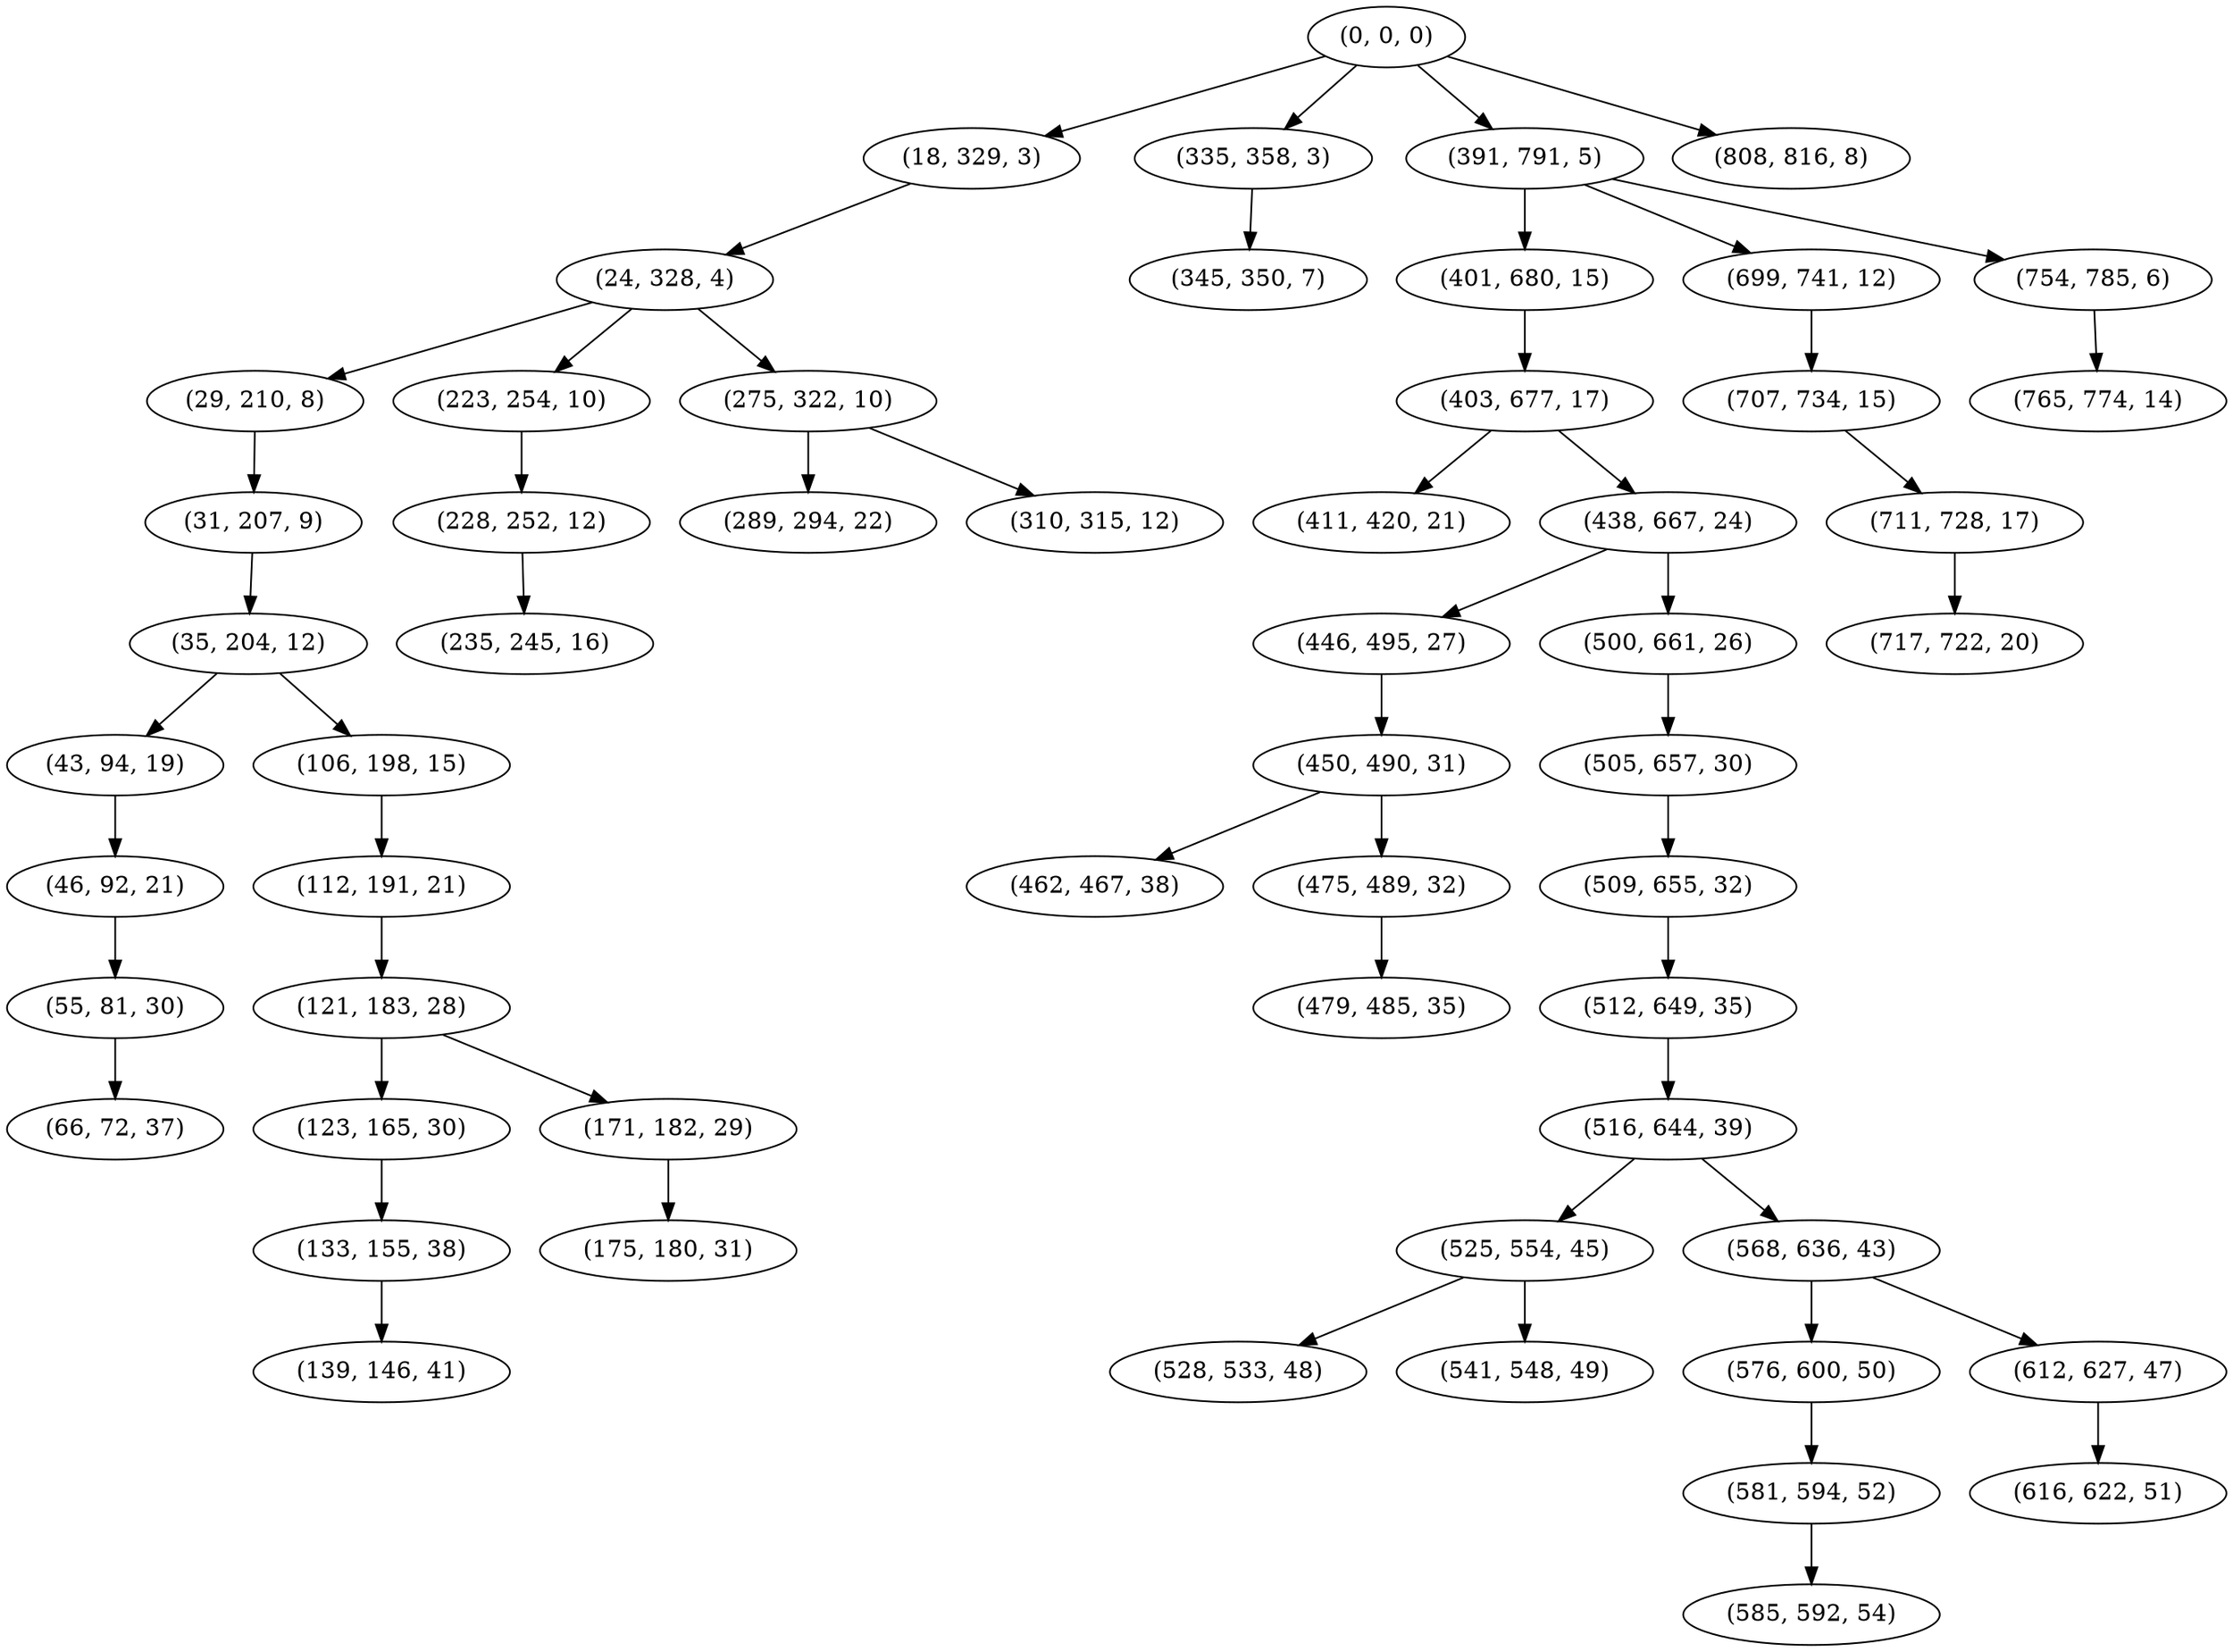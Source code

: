 digraph tree {
    "(0, 0, 0)";
    "(18, 329, 3)";
    "(24, 328, 4)";
    "(29, 210, 8)";
    "(31, 207, 9)";
    "(35, 204, 12)";
    "(43, 94, 19)";
    "(46, 92, 21)";
    "(55, 81, 30)";
    "(66, 72, 37)";
    "(106, 198, 15)";
    "(112, 191, 21)";
    "(121, 183, 28)";
    "(123, 165, 30)";
    "(133, 155, 38)";
    "(139, 146, 41)";
    "(171, 182, 29)";
    "(175, 180, 31)";
    "(223, 254, 10)";
    "(228, 252, 12)";
    "(235, 245, 16)";
    "(275, 322, 10)";
    "(289, 294, 22)";
    "(310, 315, 12)";
    "(335, 358, 3)";
    "(345, 350, 7)";
    "(391, 791, 5)";
    "(401, 680, 15)";
    "(403, 677, 17)";
    "(411, 420, 21)";
    "(438, 667, 24)";
    "(446, 495, 27)";
    "(450, 490, 31)";
    "(462, 467, 38)";
    "(475, 489, 32)";
    "(479, 485, 35)";
    "(500, 661, 26)";
    "(505, 657, 30)";
    "(509, 655, 32)";
    "(512, 649, 35)";
    "(516, 644, 39)";
    "(525, 554, 45)";
    "(528, 533, 48)";
    "(541, 548, 49)";
    "(568, 636, 43)";
    "(576, 600, 50)";
    "(581, 594, 52)";
    "(585, 592, 54)";
    "(612, 627, 47)";
    "(616, 622, 51)";
    "(699, 741, 12)";
    "(707, 734, 15)";
    "(711, 728, 17)";
    "(717, 722, 20)";
    "(754, 785, 6)";
    "(765, 774, 14)";
    "(808, 816, 8)";
    "(0, 0, 0)" -> "(18, 329, 3)";
    "(0, 0, 0)" -> "(335, 358, 3)";
    "(0, 0, 0)" -> "(391, 791, 5)";
    "(0, 0, 0)" -> "(808, 816, 8)";
    "(18, 329, 3)" -> "(24, 328, 4)";
    "(24, 328, 4)" -> "(29, 210, 8)";
    "(24, 328, 4)" -> "(223, 254, 10)";
    "(24, 328, 4)" -> "(275, 322, 10)";
    "(29, 210, 8)" -> "(31, 207, 9)";
    "(31, 207, 9)" -> "(35, 204, 12)";
    "(35, 204, 12)" -> "(43, 94, 19)";
    "(35, 204, 12)" -> "(106, 198, 15)";
    "(43, 94, 19)" -> "(46, 92, 21)";
    "(46, 92, 21)" -> "(55, 81, 30)";
    "(55, 81, 30)" -> "(66, 72, 37)";
    "(106, 198, 15)" -> "(112, 191, 21)";
    "(112, 191, 21)" -> "(121, 183, 28)";
    "(121, 183, 28)" -> "(123, 165, 30)";
    "(121, 183, 28)" -> "(171, 182, 29)";
    "(123, 165, 30)" -> "(133, 155, 38)";
    "(133, 155, 38)" -> "(139, 146, 41)";
    "(171, 182, 29)" -> "(175, 180, 31)";
    "(223, 254, 10)" -> "(228, 252, 12)";
    "(228, 252, 12)" -> "(235, 245, 16)";
    "(275, 322, 10)" -> "(289, 294, 22)";
    "(275, 322, 10)" -> "(310, 315, 12)";
    "(335, 358, 3)" -> "(345, 350, 7)";
    "(391, 791, 5)" -> "(401, 680, 15)";
    "(391, 791, 5)" -> "(699, 741, 12)";
    "(391, 791, 5)" -> "(754, 785, 6)";
    "(401, 680, 15)" -> "(403, 677, 17)";
    "(403, 677, 17)" -> "(411, 420, 21)";
    "(403, 677, 17)" -> "(438, 667, 24)";
    "(438, 667, 24)" -> "(446, 495, 27)";
    "(438, 667, 24)" -> "(500, 661, 26)";
    "(446, 495, 27)" -> "(450, 490, 31)";
    "(450, 490, 31)" -> "(462, 467, 38)";
    "(450, 490, 31)" -> "(475, 489, 32)";
    "(475, 489, 32)" -> "(479, 485, 35)";
    "(500, 661, 26)" -> "(505, 657, 30)";
    "(505, 657, 30)" -> "(509, 655, 32)";
    "(509, 655, 32)" -> "(512, 649, 35)";
    "(512, 649, 35)" -> "(516, 644, 39)";
    "(516, 644, 39)" -> "(525, 554, 45)";
    "(516, 644, 39)" -> "(568, 636, 43)";
    "(525, 554, 45)" -> "(528, 533, 48)";
    "(525, 554, 45)" -> "(541, 548, 49)";
    "(568, 636, 43)" -> "(576, 600, 50)";
    "(568, 636, 43)" -> "(612, 627, 47)";
    "(576, 600, 50)" -> "(581, 594, 52)";
    "(581, 594, 52)" -> "(585, 592, 54)";
    "(612, 627, 47)" -> "(616, 622, 51)";
    "(699, 741, 12)" -> "(707, 734, 15)";
    "(707, 734, 15)" -> "(711, 728, 17)";
    "(711, 728, 17)" -> "(717, 722, 20)";
    "(754, 785, 6)" -> "(765, 774, 14)";
}
